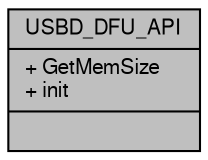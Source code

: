 digraph "USBD_DFU_API"
{
  edge [fontname="FreeSans",fontsize="10",labelfontname="FreeSans",labelfontsize="10"];
  node [fontname="FreeSans",fontsize="10",shape=record];
  Node1 [label="{USBD_DFU_API\n|+ GetMemSize\l+ init\l|}",height=0.2,width=0.4,color="black", fillcolor="grey75", style="filled", fontcolor="black"];
}

